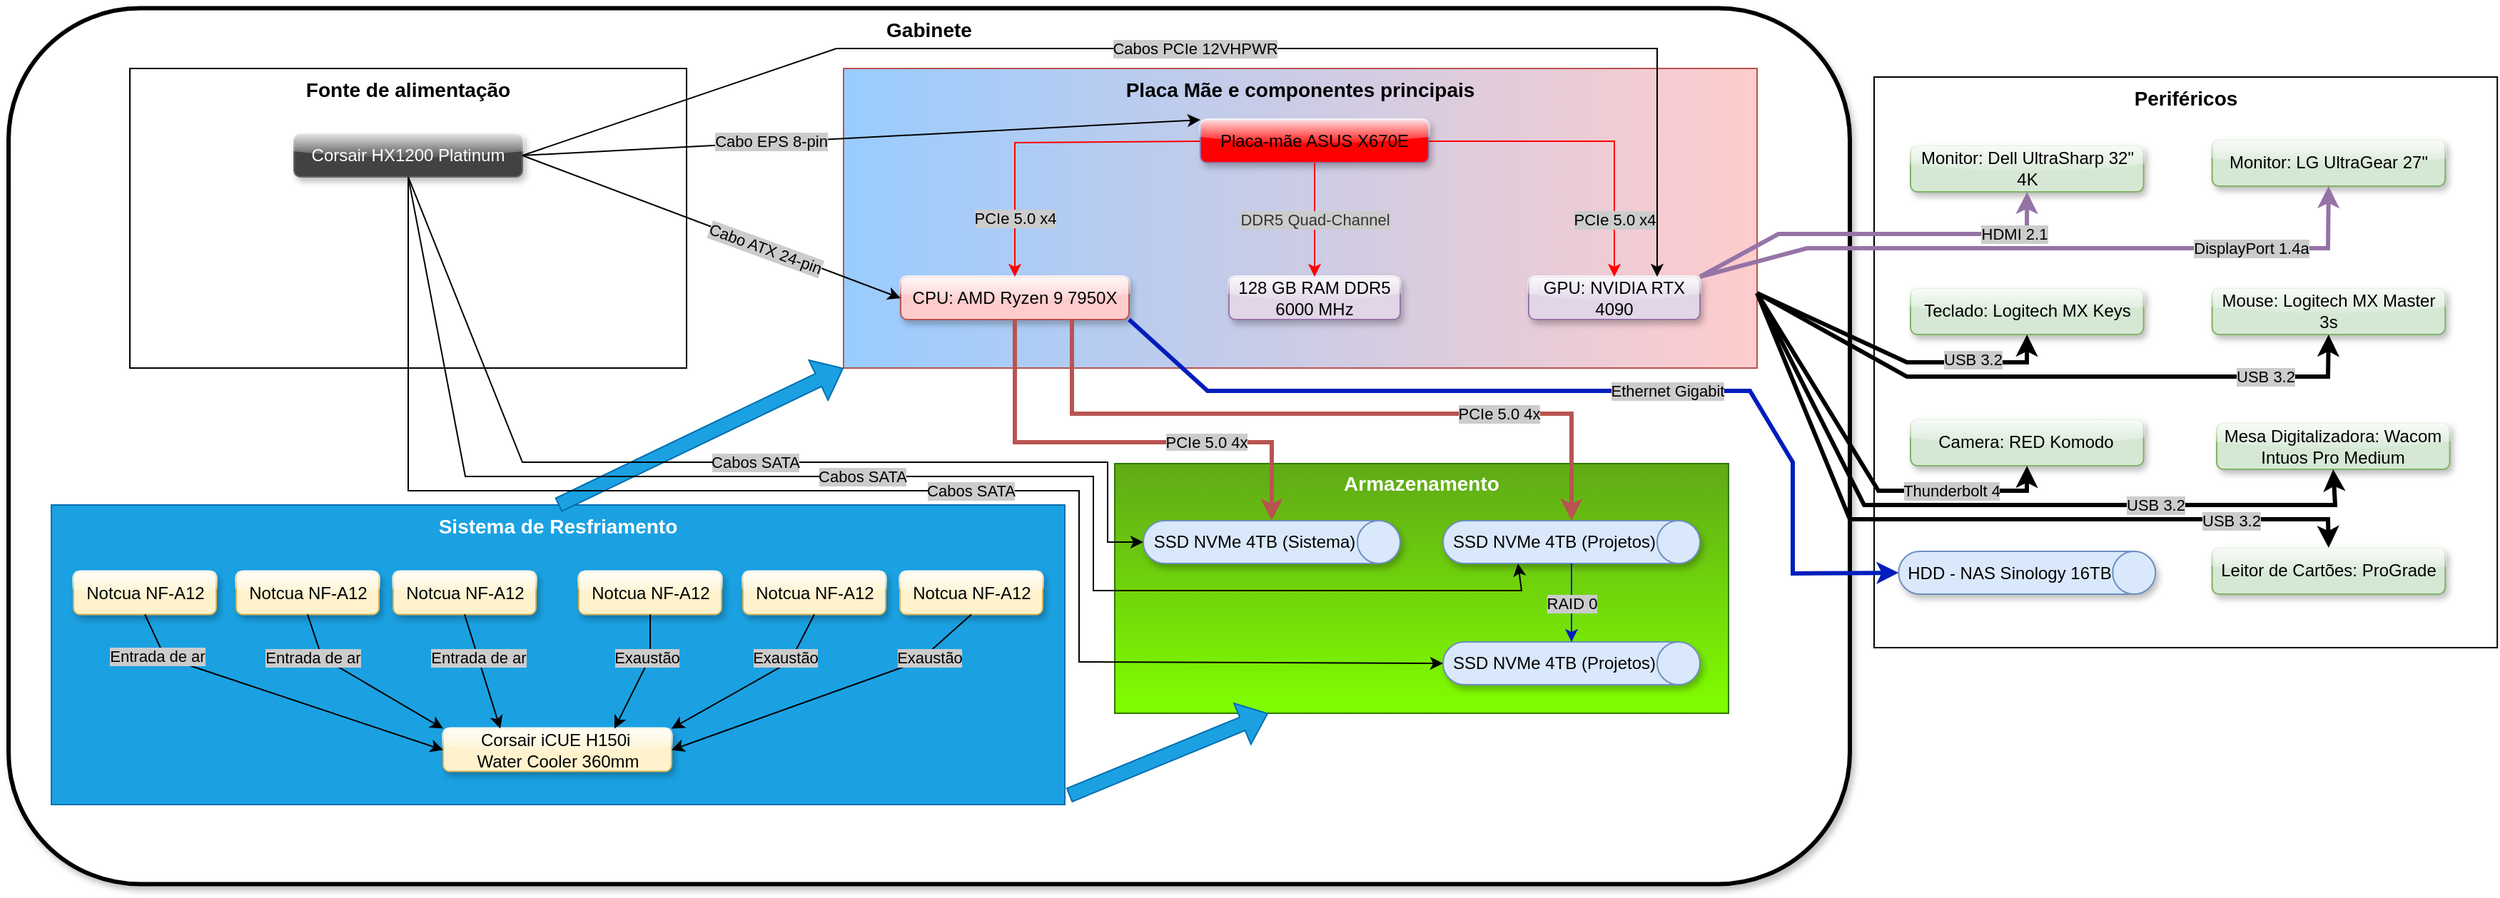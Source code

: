 <mxfile version="26.1.0">
  <diagram name="Página-1" id="w-pWxgsOLJgiRa241B7u">
    <mxGraphModel dx="2503" dy="927" grid="1" gridSize="10" guides="1" tooltips="1" connect="1" arrows="1" fold="1" page="1" pageScale="1" pageWidth="827" pageHeight="1169" math="0" shadow="0">
      <root>
        <mxCell id="0" />
        <mxCell id="1" parent="0" />
        <mxCell id="-jeQGTVYPXbO6OJHoNEM-46" value="Gabinete" style="rounded=1;whiteSpace=wrap;html=1;fontSize=14;fontStyle=1;verticalAlign=top;labelBackgroundColor=default;glass=0;shadow=1;strokeWidth=3;" vertex="1" parent="1">
          <mxGeometry x="10" y="11.75" width="1290" height="614" as="geometry" />
        </mxCell>
        <mxCell id="-jeQGTVYPXbO6OJHoNEM-161" value="Fonte de alimentação" style="rounded=0;whiteSpace=wrap;html=1;fontSize=14;verticalAlign=top;fontStyle=1" vertex="1" parent="1">
          <mxGeometry x="95" y="54" width="390" height="210" as="geometry" />
        </mxCell>
        <mxCell id="-jeQGTVYPXbO6OJHoNEM-2" value="Placa Mãe e componentes principais" style="rounded=0;whiteSpace=wrap;html=1;verticalAlign=top;fontSize=14;fontStyle=1;fillColor=#99CCFF;gradientColor=#FFCCCC;strokeColor=#b85450;gradientDirection=east;" vertex="1" parent="1">
          <mxGeometry x="595" y="54" width="640" height="210" as="geometry" />
        </mxCell>
        <mxCell id="-jeQGTVYPXbO6OJHoNEM-4" value="&lt;div&gt;&lt;br&gt;&lt;/div&gt;&lt;div&gt;&lt;br&gt;&lt;/div&gt;Armazenamento" style="rounded=0;whiteSpace=wrap;html=1;glass=0;labelPosition=center;verticalLabelPosition=middle;align=center;verticalAlign=top;horizontal=1;spacingTop=-35;fontStyle=1;fontSize=14;labelBackgroundColor=none;fillColor=#60a917;strokeColor=#2D7600;fontColor=#ffffff;gradientColor=#80FF00;gradientDirection=south;" vertex="1" parent="1">
          <mxGeometry x="785" y="331" width="430" height="175" as="geometry" />
        </mxCell>
        <mxCell id="-jeQGTVYPXbO6OJHoNEM-1" value="Sistema de Resfriamento" style="rounded=0;whiteSpace=wrap;html=1;fontSize=14;fontStyle=1;verticalAlign=top;fillColor=#1ba1e2;fontColor=#ffffff;strokeColor=#006EAF;" vertex="1" parent="1">
          <mxGeometry x="40" y="360" width="710" height="210" as="geometry" />
        </mxCell>
        <mxCell id="-jeQGTVYPXbO6OJHoNEM-3" value="Periféricos" style="rounded=0;whiteSpace=wrap;html=1;labelPosition=center;verticalLabelPosition=middle;align=center;verticalAlign=top;fontStyle=1;fontSize=14;" vertex="1" parent="1">
          <mxGeometry x="1317" y="60" width="436.61" height="400" as="geometry" />
        </mxCell>
        <mxCell id="-jeQGTVYPXbO6OJHoNEM-11" value="SSD NVMe 4TB (Sistema)" style="shape=cylinder3;whiteSpace=wrap;html=1;boundedLbl=1;backgroundOutline=1;size=15;direction=south;fillColor=#dae8fc;strokeColor=#6c8ebf;shadow=1;rounded=1;glass=1;align=center;verticalAlign=middle;fontFamily=Helvetica;fontSize=12;fontColor=default;gradientColor=none;" vertex="1" parent="1">
          <mxGeometry x="805" y="371" width="180" height="30" as="geometry" />
        </mxCell>
        <mxCell id="-jeQGTVYPXbO6OJHoNEM-12" value="HDD - NAS Sinology 16TB" style="shape=cylinder3;whiteSpace=wrap;html=1;boundedLbl=1;backgroundOutline=1;size=15;direction=south;fillColor=#dae8fc;strokeColor=#6c8ebf;shadow=1;rounded=1;glass=1;align=center;verticalAlign=middle;fontFamily=Helvetica;fontSize=12;fontColor=default;gradientColor=none;" vertex="1" parent="1">
          <mxGeometry x="1334.14" y="392.5" width="180" height="30" as="geometry" />
        </mxCell>
        <mxCell id="-jeQGTVYPXbO6OJHoNEM-14" value="Placa-mãe ASUS X670E" style="rounded=1;whiteSpace=wrap;html=1;fillColor=#FF0000;strokeColor=#9673a6;glass=1;shadow=1;" vertex="1" parent="1">
          <mxGeometry x="845" y="90" width="160" height="30" as="geometry" />
        </mxCell>
        <mxCell id="-jeQGTVYPXbO6OJHoNEM-15" value="GPU: NVIDIA RTX 4090" style="rounded=1;whiteSpace=wrap;html=1;fillColor=#e1d5e7;strokeColor=#9673a6;glass=1;shadow=1;" vertex="1" parent="1">
          <mxGeometry x="1075" y="200" width="120" height="30" as="geometry" />
        </mxCell>
        <mxCell id="-jeQGTVYPXbO6OJHoNEM-16" value="128 GB RAM DDR5 6000 MHz" style="rounded=1;whiteSpace=wrap;html=1;fillColor=#e1d5e7;strokeColor=#9673a6;glass=1;shadow=1;" vertex="1" parent="1">
          <mxGeometry x="865" y="200" width="120" height="30" as="geometry" />
        </mxCell>
        <mxCell id="-jeQGTVYPXbO6OJHoNEM-18" value="CPU: AMD Ryzen 9 7950X" style="rounded=1;whiteSpace=wrap;html=1;fillColor=#FFCCCC;strokeColor=#b85450;glass=1;shadow=1;" vertex="1" parent="1">
          <mxGeometry x="635" y="200" width="160" height="30" as="geometry" />
        </mxCell>
        <mxCell id="-jeQGTVYPXbO6OJHoNEM-95" value="" style="group" vertex="1" connectable="0" parent="1">
          <mxGeometry x="55.5" y="406.75" width="679" height="140" as="geometry" />
        </mxCell>
        <mxCell id="-jeQGTVYPXbO6OJHoNEM-44" value="Corsair iCUE H150i&amp;nbsp;&lt;div&gt;Water Cooler 360mm&lt;/div&gt;" style="rounded=1;whiteSpace=wrap;html=1;fillColor=#fff2cc;strokeColor=#d6b656;glass=1;shadow=1;" vertex="1" parent="-jeQGTVYPXbO6OJHoNEM-95">
          <mxGeometry x="259" y="110" width="160" height="30" as="geometry" />
        </mxCell>
        <mxCell id="-jeQGTVYPXbO6OJHoNEM-45" value="&lt;font&gt;Notcua NF-A12&lt;/font&gt;" style="rounded=1;whiteSpace=wrap;html=1;fillColor=#fff2cc;strokeColor=#d6b656;glass=1;shadow=1;" vertex="1" parent="-jeQGTVYPXbO6OJHoNEM-95">
          <mxGeometry width="100" height="30" as="geometry" />
        </mxCell>
        <mxCell id="-jeQGTVYPXbO6OJHoNEM-51" value="&lt;font&gt;Notcua NF-A12&lt;/font&gt;" style="rounded=1;whiteSpace=wrap;html=1;fillColor=#fff2cc;strokeColor=#d6b656;glass=1;shadow=1;" vertex="1" parent="-jeQGTVYPXbO6OJHoNEM-95">
          <mxGeometry x="114" width="100" height="30" as="geometry" />
        </mxCell>
        <mxCell id="-jeQGTVYPXbO6OJHoNEM-52" value="&lt;font&gt;Notcua NF-A12&lt;/font&gt;" style="rounded=1;whiteSpace=wrap;html=1;fillColor=#fff2cc;strokeColor=#d6b656;glass=1;shadow=1;" vertex="1" parent="-jeQGTVYPXbO6OJHoNEM-95">
          <mxGeometry x="224" width="100" height="30" as="geometry" />
        </mxCell>
        <mxCell id="-jeQGTVYPXbO6OJHoNEM-53" value="&lt;font&gt;Notcua NF-A12&lt;/font&gt;" style="rounded=1;whiteSpace=wrap;html=1;fillColor=#fff2cc;strokeColor=#d6b656;glass=1;shadow=1;" vertex="1" parent="-jeQGTVYPXbO6OJHoNEM-95">
          <mxGeometry x="354" width="100" height="30" as="geometry" />
        </mxCell>
        <mxCell id="-jeQGTVYPXbO6OJHoNEM-54" value="&lt;font&gt;Notcua NF-A12&lt;/font&gt;" style="rounded=1;whiteSpace=wrap;html=1;fillColor=#fff2cc;strokeColor=#d6b656;glass=1;shadow=1;" vertex="1" parent="-jeQGTVYPXbO6OJHoNEM-95">
          <mxGeometry x="469" width="100" height="30" as="geometry" />
        </mxCell>
        <mxCell id="-jeQGTVYPXbO6OJHoNEM-55" value="&lt;font&gt;Notcua NF-A12&lt;/font&gt;" style="rounded=1;whiteSpace=wrap;html=1;fillColor=#fff2cc;strokeColor=#d6b656;glass=1;shadow=1;" vertex="1" parent="-jeQGTVYPXbO6OJHoNEM-95">
          <mxGeometry x="579" width="100" height="30" as="geometry" />
        </mxCell>
        <mxCell id="-jeQGTVYPXbO6OJHoNEM-56" value="" style="endArrow=classic;html=1;rounded=0;exitX=0.5;exitY=1;exitDx=0;exitDy=0;entryX=0;entryY=0.5;entryDx=0;entryDy=0;spacingLeft=0;spacingTop=6;" edge="1" parent="-jeQGTVYPXbO6OJHoNEM-95" source="-jeQGTVYPXbO6OJHoNEM-45" target="-jeQGTVYPXbO6OJHoNEM-44">
          <mxGeometry relative="1" as="geometry">
            <mxPoint x="224" y="100" as="sourcePoint" />
            <mxPoint x="324" y="100" as="targetPoint" />
            <Array as="points">
              <mxPoint x="64" y="60" />
            </Array>
          </mxGeometry>
        </mxCell>
        <mxCell id="-jeQGTVYPXbO6OJHoNEM-57" value="Entrada de ar" style="edgeLabel;resizable=0;html=1;;align=center;verticalAlign=middle;labelBackgroundColor=#CCCCCC;" connectable="0" vertex="1" parent="-jeQGTVYPXbO6OJHoNEM-56">
          <mxGeometry relative="1" as="geometry">
            <mxPoint x="-88" y="-28" as="offset" />
          </mxGeometry>
        </mxCell>
        <mxCell id="-jeQGTVYPXbO6OJHoNEM-60" value="" style="endArrow=classic;html=1;rounded=0;exitX=0.5;exitY=1;exitDx=0;exitDy=0;entryX=0;entryY=0;entryDx=0;entryDy=0;spacingLeft=0;spacingTop=6;" edge="1" parent="-jeQGTVYPXbO6OJHoNEM-95" source="-jeQGTVYPXbO6OJHoNEM-51" target="-jeQGTVYPXbO6OJHoNEM-44">
          <mxGeometry relative="1" as="geometry">
            <mxPoint x="74" y="40" as="sourcePoint" />
            <mxPoint x="297" y="125" as="targetPoint" />
            <Array as="points">
              <mxPoint x="174" y="60" />
            </Array>
          </mxGeometry>
        </mxCell>
        <mxCell id="-jeQGTVYPXbO6OJHoNEM-61" value="Entrada de ar" style="edgeLabel;resizable=0;html=1;;align=center;verticalAlign=middle;labelBackgroundColor=#CCCCCC;" connectable="0" vertex="1" parent="-jeQGTVYPXbO6OJHoNEM-60">
          <mxGeometry relative="1" as="geometry">
            <mxPoint x="-36" y="-17" as="offset" />
          </mxGeometry>
        </mxCell>
        <mxCell id="-jeQGTVYPXbO6OJHoNEM-62" value="" style="endArrow=classic;html=1;rounded=0;exitX=0.5;exitY=1;exitDx=0;exitDy=0;entryX=0.25;entryY=0;entryDx=0;entryDy=0;spacingLeft=0;spacingTop=6;" edge="1" parent="-jeQGTVYPXbO6OJHoNEM-95" source="-jeQGTVYPXbO6OJHoNEM-52" target="-jeQGTVYPXbO6OJHoNEM-44">
          <mxGeometry relative="1" as="geometry">
            <mxPoint x="84" y="50" as="sourcePoint" />
            <mxPoint x="307" y="135" as="targetPoint" />
            <Array as="points" />
          </mxGeometry>
        </mxCell>
        <mxCell id="-jeQGTVYPXbO6OJHoNEM-63" value="Entrada de ar" style="edgeLabel;resizable=0;html=1;;align=center;verticalAlign=middle;labelBackgroundColor=#CCCCCC;" connectable="0" vertex="1" parent="-jeQGTVYPXbO6OJHoNEM-62">
          <mxGeometry relative="1" as="geometry">
            <mxPoint x="-3" y="-10" as="offset" />
          </mxGeometry>
        </mxCell>
        <mxCell id="-jeQGTVYPXbO6OJHoNEM-64" value="" style="endArrow=classic;html=1;rounded=0;exitX=0.5;exitY=1;exitDx=0;exitDy=0;entryX=1;entryY=0.5;entryDx=0;entryDy=0;spacingLeft=0;spacingTop=6;" edge="1" parent="-jeQGTVYPXbO6OJHoNEM-95" source="-jeQGTVYPXbO6OJHoNEM-55" target="-jeQGTVYPXbO6OJHoNEM-44">
          <mxGeometry relative="1" as="geometry">
            <mxPoint x="94" y="60" as="sourcePoint" />
            <mxPoint x="317" y="145" as="targetPoint" />
            <Array as="points">
              <mxPoint x="592" y="63" />
            </Array>
          </mxGeometry>
        </mxCell>
        <mxCell id="-jeQGTVYPXbO6OJHoNEM-65" value="Exaustão" style="edgeLabel;resizable=0;html=1;;align=center;verticalAlign=middle;labelBackgroundColor=#CCCCCC;" connectable="0" vertex="1" parent="-jeQGTVYPXbO6OJHoNEM-64">
          <mxGeometry relative="1" as="geometry">
            <mxPoint x="70" y="-26" as="offset" />
          </mxGeometry>
        </mxCell>
        <mxCell id="-jeQGTVYPXbO6OJHoNEM-66" value="" style="endArrow=classic;html=1;rounded=0;exitX=0.5;exitY=1;exitDx=0;exitDy=0;entryX=1;entryY=0;entryDx=0;entryDy=0;spacingLeft=0;spacingTop=6;" edge="1" parent="-jeQGTVYPXbO6OJHoNEM-95" source="-jeQGTVYPXbO6OJHoNEM-54" target="-jeQGTVYPXbO6OJHoNEM-44">
          <mxGeometry relative="1" as="geometry">
            <mxPoint x="624" y="40" as="sourcePoint" />
            <mxPoint x="457" y="125" as="targetPoint" />
            <Array as="points">
              <mxPoint x="502" y="63" />
            </Array>
          </mxGeometry>
        </mxCell>
        <mxCell id="-jeQGTVYPXbO6OJHoNEM-67" value="Exaustão" style="edgeLabel;resizable=0;html=1;;align=center;verticalAlign=middle;labelBackgroundColor=#CCCCCC;" connectable="0" vertex="1" parent="-jeQGTVYPXbO6OJHoNEM-66">
          <mxGeometry relative="1" as="geometry">
            <mxPoint x="22" y="-17" as="offset" />
          </mxGeometry>
        </mxCell>
        <mxCell id="-jeQGTVYPXbO6OJHoNEM-68" value="" style="endArrow=classic;html=1;rounded=0;exitX=0.5;exitY=1;exitDx=0;exitDy=0;entryX=0.75;entryY=0;entryDx=0;entryDy=0;spacingLeft=0;spacingTop=6;" edge="1" parent="-jeQGTVYPXbO6OJHoNEM-95" source="-jeQGTVYPXbO6OJHoNEM-53" target="-jeQGTVYPXbO6OJHoNEM-44">
          <mxGeometry relative="1" as="geometry">
            <mxPoint x="514" y="40" as="sourcePoint" />
            <mxPoint x="457" y="110" as="targetPoint" />
            <Array as="points">
              <mxPoint x="404" y="60" />
            </Array>
          </mxGeometry>
        </mxCell>
        <mxCell id="-jeQGTVYPXbO6OJHoNEM-69" value="Exaustão" style="edgeLabel;resizable=0;html=1;;align=center;verticalAlign=middle;labelBackgroundColor=#CCCCCC;" connectable="0" vertex="1" parent="-jeQGTVYPXbO6OJHoNEM-68">
          <mxGeometry relative="1" as="geometry">
            <mxPoint x="3" y="-12" as="offset" />
          </mxGeometry>
        </mxCell>
        <mxCell id="-jeQGTVYPXbO6OJHoNEM-123" value="SSD NVMe 4TB (Projetos)" style="shape=cylinder3;whiteSpace=wrap;html=1;boundedLbl=1;backgroundOutline=1;size=15;direction=south;fillColor=#dae8fc;strokeColor=#6c8ebf;shadow=1;rounded=1;glass=1;align=center;verticalAlign=middle;fontFamily=Helvetica;fontSize=12;fontColor=default;gradientColor=none;" vertex="1" parent="1">
          <mxGeometry x="1015" y="371" width="180" height="30" as="geometry" />
        </mxCell>
        <mxCell id="-jeQGTVYPXbO6OJHoNEM-124" value="SSD NVMe 4TB (Projetos)" style="shape=cylinder3;whiteSpace=wrap;html=1;boundedLbl=1;backgroundOutline=1;size=15;direction=south;fillColor=#dae8fc;strokeColor=#6c8ebf;shadow=1;rounded=1;glass=1;align=center;verticalAlign=middle;fontFamily=Helvetica;fontSize=12;fontColor=default;gradientColor=none;" vertex="1" parent="1">
          <mxGeometry x="1015" y="456" width="180" height="30" as="geometry" />
        </mxCell>
        <mxCell id="-jeQGTVYPXbO6OJHoNEM-136" value="" style="endArrow=classic;html=1;rounded=0;exitX=1;exitY=0.5;exitDx=0;exitDy=0;exitPerimeter=0;strokeColor=#001DBC;fillColor=#0050ef;" edge="1" parent="1" source="-jeQGTVYPXbO6OJHoNEM-123" target="-jeQGTVYPXbO6OJHoNEM-124">
          <mxGeometry relative="1" as="geometry">
            <mxPoint x="855" y="391" as="sourcePoint" />
            <mxPoint x="955" y="391" as="targetPoint" />
          </mxGeometry>
        </mxCell>
        <mxCell id="-jeQGTVYPXbO6OJHoNEM-137" value="RAID 0" style="edgeLabel;resizable=0;html=1;;align=center;verticalAlign=middle;labelBackgroundColor=#CCCCCC;" connectable="0" vertex="1" parent="-jeQGTVYPXbO6OJHoNEM-136">
          <mxGeometry relative="1" as="geometry" />
        </mxCell>
        <mxCell id="-jeQGTVYPXbO6OJHoNEM-138" value="" style="endArrow=classic;html=1;rounded=0;exitX=1;exitY=1;exitDx=0;exitDy=0;entryX=0.5;entryY=1;entryDx=0;entryDy=0;entryPerimeter=0;strokeColor=#001DBC;strokeWidth=3;fillColor=#0050ef;" edge="1" parent="1" source="-jeQGTVYPXbO6OJHoNEM-18" target="-jeQGTVYPXbO6OJHoNEM-12">
          <mxGeometry relative="1" as="geometry">
            <mxPoint x="930" y="465" as="sourcePoint" />
            <mxPoint x="1030" y="465" as="targetPoint" />
            <Array as="points">
              <mxPoint x="850" y="280" />
              <mxPoint x="1230" y="280" />
              <mxPoint x="1260" y="330" />
              <mxPoint x="1260" y="408" />
            </Array>
          </mxGeometry>
        </mxCell>
        <mxCell id="-jeQGTVYPXbO6OJHoNEM-139" value="Ethernet Gigabit" style="edgeLabel;resizable=0;html=1;;align=center;verticalAlign=middle;labelBackgroundColor=#CCCCCC;" connectable="0" vertex="1" parent="-jeQGTVYPXbO6OJHoNEM-138">
          <mxGeometry relative="1" as="geometry">
            <mxPoint x="64" as="offset" />
          </mxGeometry>
        </mxCell>
        <mxCell id="-jeQGTVYPXbO6OJHoNEM-143" value="" style="endArrow=classic;html=1;rounded=0;exitX=1;exitY=0.5;exitDx=0;exitDy=0;strokeColor=#FF0000;entryX=0.5;entryY=0;entryDx=0;entryDy=0;" edge="1" parent="1" source="-jeQGTVYPXbO6OJHoNEM-14" target="-jeQGTVYPXbO6OJHoNEM-15">
          <mxGeometry relative="1" as="geometry">
            <mxPoint x="1225" y="267" as="sourcePoint" />
            <mxPoint x="1135" y="410" as="targetPoint" />
            <Array as="points">
              <mxPoint x="1135" y="105" />
            </Array>
          </mxGeometry>
        </mxCell>
        <mxCell id="-jeQGTVYPXbO6OJHoNEM-144" value="PCIe 5.0 x4" style="edgeLabel;resizable=0;html=1;;align=center;verticalAlign=middle;labelBackgroundColor=#CCCCCC;" connectable="0" vertex="1" parent="-jeQGTVYPXbO6OJHoNEM-143">
          <mxGeometry relative="1" as="geometry">
            <mxPoint x="17" y="55" as="offset" />
          </mxGeometry>
        </mxCell>
        <mxCell id="-jeQGTVYPXbO6OJHoNEM-145" value="" style="endArrow=classic;html=1;rounded=0;exitX=0;exitY=0.5;exitDx=0;exitDy=0;strokeColor=#FF0000;entryX=0.5;entryY=0;entryDx=0;entryDy=0;" edge="1" parent="1" source="-jeQGTVYPXbO6OJHoNEM-14" target="-jeQGTVYPXbO6OJHoNEM-18">
          <mxGeometry relative="1" as="geometry">
            <mxPoint x="1015" y="115" as="sourcePoint" />
            <mxPoint x="1145" y="237" as="targetPoint" />
            <Array as="points">
              <mxPoint x="715" y="106" />
            </Array>
          </mxGeometry>
        </mxCell>
        <mxCell id="-jeQGTVYPXbO6OJHoNEM-146" value="PCIe 5.0 x4" style="edgeLabel;resizable=0;html=1;;align=center;verticalAlign=middle;labelBackgroundColor=#CCCCCC;" connectable="0" vertex="1" parent="-jeQGTVYPXbO6OJHoNEM-145">
          <mxGeometry relative="1" as="geometry">
            <mxPoint x="-18" y="53" as="offset" />
          </mxGeometry>
        </mxCell>
        <mxCell id="-jeQGTVYPXbO6OJHoNEM-147" value="" style="endArrow=classic;html=1;rounded=0;exitX=0.5;exitY=1;exitDx=0;exitDy=0;entryX=0.5;entryY=0;entryDx=0;entryDy=0;strokeColor=#FF0000;" edge="1" parent="1" source="-jeQGTVYPXbO6OJHoNEM-14" target="-jeQGTVYPXbO6OJHoNEM-16">
          <mxGeometry relative="1" as="geometry">
            <mxPoint x="795" y="250" as="sourcePoint" />
            <mxPoint x="895" y="250" as="targetPoint" />
            <Array as="points" />
          </mxGeometry>
        </mxCell>
        <mxCell id="-jeQGTVYPXbO6OJHoNEM-148" value="&lt;span style=&quot;color: rgb(51, 51, 51); text-wrap-mode: wrap;&quot;&gt;DDR5 Quad-Channel&lt;/span&gt;" style="edgeLabel;resizable=0;html=1;;align=center;verticalAlign=middle;labelBackgroundColor=#CCCCCC;" connectable="0" vertex="1" parent="-jeQGTVYPXbO6OJHoNEM-147">
          <mxGeometry relative="1" as="geometry">
            <mxPoint as="offset" />
          </mxGeometry>
        </mxCell>
        <mxCell id="-jeQGTVYPXbO6OJHoNEM-154" value="Corsair HX1200 Platinum" style="rounded=1;whiteSpace=wrap;html=1;fillColor=#424242;strokeColor=#666666;glass=1;shadow=1;fontColor=#FFFFFF;" vertex="1" parent="1">
          <mxGeometry x="210" y="100" width="160" height="30" as="geometry" />
        </mxCell>
        <mxCell id="-jeQGTVYPXbO6OJHoNEM-165" value="Mesa Digitalizadora: Wacom Intuos Pro Medium" style="rounded=1;whiteSpace=wrap;html=1;fillColor=#d5e8d4;strokeColor=#82b366;glass=1;shadow=1;" vertex="1" parent="1">
          <mxGeometry x="1556.998" y="302.5" width="163.288" height="32.5" as="geometry" />
        </mxCell>
        <mxCell id="-jeQGTVYPXbO6OJHoNEM-84" value="Camera: RED Komodo" style="rounded=1;whiteSpace=wrap;html=1;fillColor=#d5e8d4;strokeColor=#82b366;glass=1;shadow=1;" vertex="1" parent="1">
          <mxGeometry x="1342.498" y="300" width="163.288" height="32.5" as="geometry" />
        </mxCell>
        <mxCell id="-jeQGTVYPXbO6OJHoNEM-86" value="&lt;font&gt;Leitor de Cartões: ProGrade&lt;/font&gt;" style="rounded=1;whiteSpace=wrap;html=1;fillColor=#d5e8d4;strokeColor=#82b366;glass=1;shadow=1;" vertex="1" parent="1">
          <mxGeometry x="1553.812" y="390" width="163.288" height="32.5" as="geometry" />
        </mxCell>
        <mxCell id="-jeQGTVYPXbO6OJHoNEM-82" value="&lt;font&gt;Monitor: Dell UltraSharp 32&quot; 4K&lt;/font&gt;" style="rounded=1;whiteSpace=wrap;html=1;fillColor=#d5e8d4;strokeColor=#82b366;glass=1;shadow=1;" vertex="1" parent="1">
          <mxGeometry x="1342.5" y="108" width="163.288" height="32.5" as="geometry" />
        </mxCell>
        <mxCell id="-jeQGTVYPXbO6OJHoNEM-83" value="Monitor: LG UltraGear 27&quot;&lt;span style=&quot;color: rgba(0, 0, 0, 0); font-family: monospace; font-size: 0px; text-align: start; text-wrap-mode: nowrap;&quot;&gt;%3CmxGraphModel%3E%3Croot%3E%3CmxCell%20id%3D%220%22%2F%3E%3CmxCell%20id%3D%221%22%20parent%3D%220%22%2F%3E%3CmxCell%20id%3D%222%22%20value%3D%22%26lt%3Bfont%26gt%3BDell%20UltraSharp%2032%26quot%3B%204K%26lt%3B%2Ffont%26gt%3B%22%20style%3D%22rounded%3D1%3BwhiteSpace%3Dwrap%3Bhtml%3D1%3BfillColor%3D%23fff2cc%3BstrokeColor%3D%23d6b656%3Bglass%3D1%3Bshadow%3D1%3B%22%20vertex%3D%221%22%20parent%3D%221%22%3E%3CmxGeometry%20x%3D%22-150%22%20y%3D%22360%22%20width%3D%22100%22%20height%3D%2230%22%20as%3D%22geometry%22%2F%3E%3C%2FmxCell%3E%3C%2Froot%3E%3C%2FmxGraphModel%3E&lt;/span&gt;" style="rounded=1;whiteSpace=wrap;html=1;fillColor=#d5e8d4;strokeColor=#82b366;glass=1;shadow=1;" vertex="1" parent="1">
          <mxGeometry x="1553.811" y="104" width="163.288" height="32.5" as="geometry" />
        </mxCell>
        <mxCell id="-jeQGTVYPXbO6OJHoNEM-89" value="&lt;font&gt;Teclado: Logitech MX Keys&lt;/font&gt;" style="rounded=1;whiteSpace=wrap;html=1;fillColor=#d5e8d4;strokeColor=#82b366;glass=1;shadow=1;" vertex="1" parent="1">
          <mxGeometry x="1342.5" y="208" width="163.288" height="32.5" as="geometry" />
        </mxCell>
        <mxCell id="-jeQGTVYPXbO6OJHoNEM-90" value="&lt;font&gt;Mouse: Logitech MX Master 3s&lt;/font&gt;" style="rounded=1;whiteSpace=wrap;html=1;fillColor=#d5e8d4;strokeColor=#82b366;glass=1;shadow=1;" vertex="1" parent="1">
          <mxGeometry x="1553.811" y="208" width="163.288" height="32.5" as="geometry" />
        </mxCell>
        <mxCell id="-jeQGTVYPXbO6OJHoNEM-172" value="" style="shape=flexArrow;endArrow=classic;html=1;rounded=0;exitX=0.5;exitY=0;exitDx=0;exitDy=0;entryX=0;entryY=1;entryDx=0;entryDy=0;fillColor=#1ba1e2;strokeColor=#006EAF;" edge="1" parent="1" source="-jeQGTVYPXbO6OJHoNEM-1" target="-jeQGTVYPXbO6OJHoNEM-2">
          <mxGeometry width="50" height="50" relative="1" as="geometry">
            <mxPoint x="745" y="346" as="sourcePoint" />
            <mxPoint x="795" y="296" as="targetPoint" />
          </mxGeometry>
        </mxCell>
        <mxCell id="-jeQGTVYPXbO6OJHoNEM-174" value="" style="endArrow=classic;html=1;rounded=0;exitX=1;exitY=0;exitDx=0;exitDy=0;entryX=0.5;entryY=1;entryDx=0;entryDy=0;strokeWidth=3;strokeColor=#9673a6;fillColor=#e1d5e7;" edge="1" parent="1" source="-jeQGTVYPXbO6OJHoNEM-15" target="-jeQGTVYPXbO6OJHoNEM-82">
          <mxGeometry relative="1" as="geometry">
            <mxPoint x="1290" y="180" as="sourcePoint" />
            <mxPoint x="1390" y="180" as="targetPoint" />
            <Array as="points">
              <mxPoint x="1250" y="170" />
              <mxPoint x="1424" y="170" />
            </Array>
          </mxGeometry>
        </mxCell>
        <mxCell id="-jeQGTVYPXbO6OJHoNEM-175" value="HDMI 2.1" style="edgeLabel;resizable=0;html=1;;align=center;verticalAlign=middle;labelBackgroundColor=light-dark(#CCCCCC,#535353);" connectable="0" vertex="1" parent="-jeQGTVYPXbO6OJHoNEM-174">
          <mxGeometry relative="1" as="geometry">
            <mxPoint x="94" as="offset" />
          </mxGeometry>
        </mxCell>
        <mxCell id="-jeQGTVYPXbO6OJHoNEM-176" value="" style="endArrow=classic;html=1;rounded=0;exitX=1;exitY=0;exitDx=0;exitDy=0;entryX=0.5;entryY=1;entryDx=0;entryDy=0;strokeWidth=3;strokeColor=#9673a6;fillColor=#e1d5e7;" edge="1" parent="1" source="-jeQGTVYPXbO6OJHoNEM-15" target="-jeQGTVYPXbO6OJHoNEM-83">
          <mxGeometry relative="1" as="geometry">
            <mxPoint x="1230" y="214" as="sourcePoint" />
            <mxPoint x="1547" y="151" as="targetPoint" />
            <Array as="points">
              <mxPoint x="1270" y="180" />
              <mxPoint x="1635" y="180" />
            </Array>
          </mxGeometry>
        </mxCell>
        <mxCell id="-jeQGTVYPXbO6OJHoNEM-177" value="DisplayPort 1.4a" style="edgeLabel;resizable=0;html=1;;align=center;verticalAlign=middle;labelBackgroundColor=light-dark(#CCCCCC,#535353);" connectable="0" vertex="1" parent="-jeQGTVYPXbO6OJHoNEM-176">
          <mxGeometry relative="1" as="geometry">
            <mxPoint x="145" as="offset" />
          </mxGeometry>
        </mxCell>
        <mxCell id="-jeQGTVYPXbO6OJHoNEM-179" value="" style="endArrow=classic;html=1;rounded=0;exitX=1;exitY=0.75;exitDx=0;exitDy=0;entryX=0.5;entryY=0;entryDx=0;entryDy=0;strokeWidth=3;" edge="1" parent="1" source="-jeQGTVYPXbO6OJHoNEM-2" target="-jeQGTVYPXbO6OJHoNEM-86">
          <mxGeometry relative="1" as="geometry">
            <mxPoint x="1500" y="350" as="sourcePoint" />
            <mxPoint x="1600" y="350" as="targetPoint" />
            <Array as="points">
              <mxPoint x="1300" y="370" />
              <mxPoint x="1635" y="370" />
            </Array>
          </mxGeometry>
        </mxCell>
        <mxCell id="-jeQGTVYPXbO6OJHoNEM-180" value="USB 3.2" style="edgeLabel;resizable=0;html=1;;align=center;verticalAlign=middle;labelBackgroundColor=light-dark(#CCCCCC,#535353);" connectable="0" vertex="1" parent="-jeQGTVYPXbO6OJHoNEM-179">
          <mxGeometry relative="1" as="geometry">
            <mxPoint x="175" y="1" as="offset" />
          </mxGeometry>
        </mxCell>
        <mxCell id="-jeQGTVYPXbO6OJHoNEM-181" value="" style="endArrow=classic;html=1;rounded=0;exitX=1;exitY=0.75;exitDx=0;exitDy=0;entryX=0.5;entryY=1;entryDx=0;entryDy=0;strokeWidth=3;" edge="1" parent="1" source="-jeQGTVYPXbO6OJHoNEM-2" target="-jeQGTVYPXbO6OJHoNEM-165">
          <mxGeometry relative="1" as="geometry">
            <mxPoint x="1330" y="250" as="sourcePoint" />
            <mxPoint x="1788" y="372" as="targetPoint" />
            <Array as="points">
              <mxPoint x="1310" y="360" />
              <mxPoint x="1640" y="360" />
            </Array>
          </mxGeometry>
        </mxCell>
        <mxCell id="-jeQGTVYPXbO6OJHoNEM-182" value="USB 3.2" style="edgeLabel;resizable=0;html=1;;align=center;verticalAlign=middle;labelBackgroundColor=light-dark(#CCCCCC,#535353);" connectable="0" vertex="1" parent="-jeQGTVYPXbO6OJHoNEM-181">
          <mxGeometry relative="1" as="geometry">
            <mxPoint x="110" as="offset" />
          </mxGeometry>
        </mxCell>
        <mxCell id="-jeQGTVYPXbO6OJHoNEM-183" value="" style="endArrow=classic;html=1;rounded=0;exitX=1;exitY=0.75;exitDx=0;exitDy=0;entryX=0.5;entryY=1;entryDx=0;entryDy=0;strokeWidth=3;" edge="1" parent="1" source="-jeQGTVYPXbO6OJHoNEM-2" target="-jeQGTVYPXbO6OJHoNEM-84">
          <mxGeometry relative="1" as="geometry">
            <mxPoint x="1300" y="226" as="sourcePoint" />
            <mxPoint x="1762" y="345" as="targetPoint" />
            <Array as="points">
              <mxPoint x="1320" y="350" />
              <mxPoint x="1424" y="350" />
            </Array>
          </mxGeometry>
        </mxCell>
        <mxCell id="-jeQGTVYPXbO6OJHoNEM-184" value="Thunderbolt 4" style="edgeLabel;resizable=0;html=1;;align=center;verticalAlign=middle;labelBackgroundColor=light-dark(#CCCCCC,#535353);" connectable="0" vertex="1" parent="-jeQGTVYPXbO6OJHoNEM-183">
          <mxGeometry relative="1" as="geometry">
            <mxPoint x="61" y="17" as="offset" />
          </mxGeometry>
        </mxCell>
        <mxCell id="-jeQGTVYPXbO6OJHoNEM-185" value="" style="endArrow=classic;html=1;rounded=0;exitX=1;exitY=0.75;exitDx=0;exitDy=0;entryX=0.5;entryY=1;entryDx=0;entryDy=0;strokeWidth=3;" edge="1" parent="1" source="-jeQGTVYPXbO6OJHoNEM-2" target="-jeQGTVYPXbO6OJHoNEM-89">
          <mxGeometry relative="1" as="geometry">
            <mxPoint x="1330" y="152" as="sourcePoint" />
            <mxPoint x="1577" y="269" as="targetPoint" />
            <Array as="points">
              <mxPoint x="1340" y="260" />
              <mxPoint x="1424" y="260" />
            </Array>
          </mxGeometry>
        </mxCell>
        <mxCell id="-jeQGTVYPXbO6OJHoNEM-186" value="USB 3.2" style="edgeLabel;resizable=0;html=1;;align=center;verticalAlign=middle;labelBackgroundColor=light-dark(#CCCCCC,#535353);" connectable="0" vertex="1" parent="-jeQGTVYPXbO6OJHoNEM-185">
          <mxGeometry relative="1" as="geometry">
            <mxPoint x="51" as="offset" />
          </mxGeometry>
        </mxCell>
        <mxCell id="-jeQGTVYPXbO6OJHoNEM-187" value="" style="endArrow=classic;html=1;rounded=0;exitX=1;exitY=0.75;exitDx=0;exitDy=0;entryX=0.5;entryY=1;entryDx=0;entryDy=0;strokeWidth=3;" edge="1" parent="1" source="-jeQGTVYPXbO6OJHoNEM-2" target="-jeQGTVYPXbO6OJHoNEM-90">
          <mxGeometry relative="1" as="geometry">
            <mxPoint x="1300" y="226" as="sourcePoint" />
            <mxPoint x="1547" y="251" as="targetPoint" />
            <Array as="points">
              <mxPoint x="1340" y="270" />
              <mxPoint x="1635" y="270" />
            </Array>
          </mxGeometry>
        </mxCell>
        <mxCell id="-jeQGTVYPXbO6OJHoNEM-188" value="USB 3.2" style="edgeLabel;resizable=0;html=1;;align=center;verticalAlign=middle;labelBackgroundColor=light-dark(#CCCCCC,#535353);" connectable="0" vertex="1" parent="-jeQGTVYPXbO6OJHoNEM-187">
          <mxGeometry relative="1" as="geometry">
            <mxPoint x="148" as="offset" />
          </mxGeometry>
        </mxCell>
        <mxCell id="-jeQGTVYPXbO6OJHoNEM-189" value="" style="endArrow=classic;html=1;rounded=0;exitX=0.5;exitY=1;exitDx=0;exitDy=0;entryX=0;entryY=0.5;entryDx=0;entryDy=0;entryPerimeter=0;strokeWidth=3;fillColor=#f8cecc;strokeColor=#b85450;" edge="1" parent="1" source="-jeQGTVYPXbO6OJHoNEM-18" target="-jeQGTVYPXbO6OJHoNEM-11">
          <mxGeometry relative="1" as="geometry">
            <mxPoint x="795" y="326" as="sourcePoint" />
            <mxPoint x="895" y="326" as="targetPoint" />
            <Array as="points">
              <mxPoint x="715" y="316" />
              <mxPoint x="895" y="316" />
            </Array>
          </mxGeometry>
        </mxCell>
        <mxCell id="-jeQGTVYPXbO6OJHoNEM-190" value="&lt;span style=&quot;background-color: light-dark(rgb(204, 204, 204), rgb(83, 83, 83));&quot;&gt;PCIe 5.0 4x&lt;/span&gt;" style="edgeLabel;resizable=0;html=1;;align=center;verticalAlign=middle;" connectable="0" vertex="1" parent="-jeQGTVYPXbO6OJHoNEM-189">
          <mxGeometry relative="1" as="geometry">
            <mxPoint x="59" as="offset" />
          </mxGeometry>
        </mxCell>
        <mxCell id="-jeQGTVYPXbO6OJHoNEM-191" value="" style="endArrow=classic;html=1;rounded=0;exitX=0.75;exitY=1;exitDx=0;exitDy=0;entryX=0;entryY=0.5;entryDx=0;entryDy=0;entryPerimeter=0;strokeWidth=3;fillColor=#f8cecc;strokeColor=#b85450;" edge="1" parent="1" source="-jeQGTVYPXbO6OJHoNEM-18" target="-jeQGTVYPXbO6OJHoNEM-123">
          <mxGeometry relative="1" as="geometry">
            <mxPoint x="725" y="240" as="sourcePoint" />
            <mxPoint x="905" y="381" as="targetPoint" />
            <Array as="points">
              <mxPoint x="755" y="296" />
              <mxPoint x="1105" y="296" />
            </Array>
          </mxGeometry>
        </mxCell>
        <mxCell id="-jeQGTVYPXbO6OJHoNEM-192" value="PCIe 5.0 4x" style="edgeLabel;resizable=0;html=1;;align=center;verticalAlign=middle;labelBackgroundColor=light-dark(#CCCCCC,#535353);" connectable="0" vertex="1" parent="-jeQGTVYPXbO6OJHoNEM-191">
          <mxGeometry relative="1" as="geometry">
            <mxPoint x="119" as="offset" />
          </mxGeometry>
        </mxCell>
        <mxCell id="-jeQGTVYPXbO6OJHoNEM-194" value="" style="shape=flexArrow;endArrow=classic;html=1;rounded=0;exitX=1.004;exitY=0.969;exitDx=0;exitDy=0;entryX=0.25;entryY=1;entryDx=0;entryDy=0;fillColor=#1ba1e2;strokeColor=#006EAF;exitPerimeter=0;" edge="1" parent="1" source="-jeQGTVYPXbO6OJHoNEM-1" target="-jeQGTVYPXbO6OJHoNEM-4">
          <mxGeometry width="50" height="50" relative="1" as="geometry">
            <mxPoint x="765" y="485.5" as="sourcePoint" />
            <mxPoint x="980" y="418.5" as="targetPoint" />
          </mxGeometry>
        </mxCell>
        <mxCell id="-jeQGTVYPXbO6OJHoNEM-195" value="" style="endArrow=classic;html=1;rounded=0;exitX=1;exitY=0.5;exitDx=0;exitDy=0;entryX=0;entryY=0.5;entryDx=0;entryDy=0;" edge="1" parent="1" source="-jeQGTVYPXbO6OJHoNEM-154" target="-jeQGTVYPXbO6OJHoNEM-18">
          <mxGeometry relative="1" as="geometry">
            <mxPoint x="620" y="250" as="sourcePoint" />
            <mxPoint x="720" y="250" as="targetPoint" />
          </mxGeometry>
        </mxCell>
        <mxCell id="-jeQGTVYPXbO6OJHoNEM-196" value="Cabo ATX 24-pin" style="edgeLabel;resizable=0;html=1;;align=center;verticalAlign=middle;rotation=20;labelBackgroundColor=light-dark(#CCCCCC,#535353);" connectable="0" vertex="1" parent="-jeQGTVYPXbO6OJHoNEM-195">
          <mxGeometry relative="1" as="geometry">
            <mxPoint x="37" y="15" as="offset" />
          </mxGeometry>
        </mxCell>
        <mxCell id="-jeQGTVYPXbO6OJHoNEM-197" value="" style="endArrow=classic;html=1;rounded=0;exitX=1;exitY=0.5;exitDx=0;exitDy=0;entryX=0.75;entryY=0;entryDx=0;entryDy=0;" edge="1" parent="1" source="-jeQGTVYPXbO6OJHoNEM-154" target="-jeQGTVYPXbO6OJHoNEM-15">
          <mxGeometry relative="1" as="geometry">
            <mxPoint x="620" y="250" as="sourcePoint" />
            <mxPoint x="720" y="250" as="targetPoint" />
            <Array as="points">
              <mxPoint x="590" y="40" />
              <mxPoint x="1165" y="40" />
            </Array>
          </mxGeometry>
        </mxCell>
        <mxCell id="-jeQGTVYPXbO6OJHoNEM-198" value="Cabos PCIe 12VHPWR" style="edgeLabel;resizable=0;html=1;;align=center;verticalAlign=middle;labelBackgroundColor=light-dark(#CCCCCC,#535353);" connectable="0" vertex="1" parent="-jeQGTVYPXbO6OJHoNEM-197">
          <mxGeometry relative="1" as="geometry" />
        </mxCell>
        <mxCell id="-jeQGTVYPXbO6OJHoNEM-199" value="" style="endArrow=classic;html=1;rounded=0;exitX=1;exitY=0.5;exitDx=0;exitDy=0;entryX=0;entryY=0;entryDx=0;entryDy=0;" edge="1" parent="1" source="-jeQGTVYPXbO6OJHoNEM-154" target="-jeQGTVYPXbO6OJHoNEM-14">
          <mxGeometry relative="1" as="geometry">
            <mxPoint x="380" y="125" as="sourcePoint" />
            <mxPoint x="645" y="225" as="targetPoint" />
          </mxGeometry>
        </mxCell>
        <mxCell id="-jeQGTVYPXbO6OJHoNEM-200" value="Cabo EPS 8-pin" style="edgeLabel;resizable=0;html=1;;align=center;verticalAlign=middle;rotation=0;labelBackgroundColor=light-dark(#CCCCCC,#535353);" connectable="0" vertex="1" parent="-jeQGTVYPXbO6OJHoNEM-199">
          <mxGeometry relative="1" as="geometry">
            <mxPoint x="-64" y="2" as="offset" />
          </mxGeometry>
        </mxCell>
        <mxCell id="-jeQGTVYPXbO6OJHoNEM-201" value="" style="endArrow=classic;html=1;rounded=0;exitX=0.5;exitY=1;exitDx=0;exitDy=0;entryX=1;entryY=0;entryDx=0;entryDy=127.5;entryPerimeter=0;" edge="1" parent="1" source="-jeQGTVYPXbO6OJHoNEM-154" target="-jeQGTVYPXbO6OJHoNEM-123">
          <mxGeometry relative="1" as="geometry">
            <mxPoint x="380" y="125" as="sourcePoint" />
            <mxPoint x="645" y="225" as="targetPoint" />
            <Array as="points">
              <mxPoint x="330" y="340" />
              <mxPoint x="770" y="340" />
              <mxPoint x="770" y="420" />
              <mxPoint x="1070" y="420" />
            </Array>
          </mxGeometry>
        </mxCell>
        <mxCell id="-jeQGTVYPXbO6OJHoNEM-203" value="" style="endArrow=classic;html=1;rounded=0;entryX=0.5;entryY=1;entryDx=0;entryDy=0;entryPerimeter=0;" edge="1" parent="1" target="-jeQGTVYPXbO6OJHoNEM-11">
          <mxGeometry relative="1" as="geometry">
            <mxPoint x="290" y="130" as="sourcePoint" />
            <mxPoint x="815" y="396" as="targetPoint" />
            <Array as="points">
              <mxPoint x="370" y="330" />
              <mxPoint x="780" y="330" />
              <mxPoint x="780" y="386" />
            </Array>
          </mxGeometry>
        </mxCell>
        <mxCell id="-jeQGTVYPXbO6OJHoNEM-204" value="Cabos SATA" style="edgeLabel;resizable=0;html=1;;align=center;verticalAlign=middle;labelBackgroundColor=light-dark(#CCCCCC,#535353);" connectable="0" vertex="1" parent="-jeQGTVYPXbO6OJHoNEM-203">
          <mxGeometry relative="1" as="geometry">
            <mxPoint x="25" as="offset" />
          </mxGeometry>
        </mxCell>
        <mxCell id="-jeQGTVYPXbO6OJHoNEM-205" value="" style="endArrow=classic;html=1;rounded=0;exitX=0.5;exitY=1;exitDx=0;exitDy=0;entryX=0.5;entryY=1;entryDx=0;entryDy=0;entryPerimeter=0;" edge="1" parent="1" source="-jeQGTVYPXbO6OJHoNEM-154" target="-jeQGTVYPXbO6OJHoNEM-124">
          <mxGeometry relative="1" as="geometry">
            <mxPoint x="300" y="140" as="sourcePoint" />
            <mxPoint x="815" y="396" as="targetPoint" />
            <Array as="points">
              <mxPoint x="290" y="350" />
              <mxPoint x="760" y="350" />
              <mxPoint x="760" y="470" />
            </Array>
          </mxGeometry>
        </mxCell>
        <mxCell id="-jeQGTVYPXbO6OJHoNEM-207" value="Cabos SATA" style="edgeLabel;resizable=0;html=1;;align=center;verticalAlign=middle;labelBackgroundColor=light-dark(#CCCCCC,#535353);" connectable="0" vertex="1" parent="1">
          <mxGeometry x="608.004" y="340" as="geometry" />
        </mxCell>
        <mxCell id="-jeQGTVYPXbO6OJHoNEM-208" value="Cabos SATA" style="edgeLabel;resizable=0;html=1;;align=center;verticalAlign=middle;labelBackgroundColor=light-dark(#CCCCCC,#535353);" connectable="0" vertex="1" parent="1">
          <mxGeometry x="684.004" y="350" as="geometry" />
        </mxCell>
      </root>
    </mxGraphModel>
  </diagram>
</mxfile>
